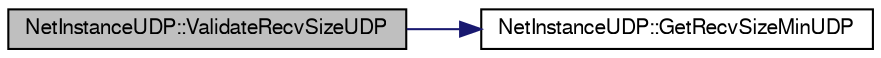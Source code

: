 digraph G
{
  edge [fontname="FreeSans",fontsize="10",labelfontname="FreeSans",labelfontsize="10"];
  node [fontname="FreeSans",fontsize="10",shape=record];
  rankdir=LR;
  Node1 [label="NetInstanceUDP::ValidateRecvSizeUDP",height=0.2,width=0.4,color="black", fillcolor="grey75", style="filled" fontcolor="black"];
  Node1 -> Node2 [color="midnightblue",fontsize="10",style="solid",fontname="FreeSans"];
  Node2 [label="NetInstanceUDP::GetRecvSizeMinUDP",height=0.2,width=0.4,color="black", fillcolor="white", style="filled",URL="$class_net_instance_u_d_p.html#a66b09a826a620f60707158d5cb11febc"];
}
